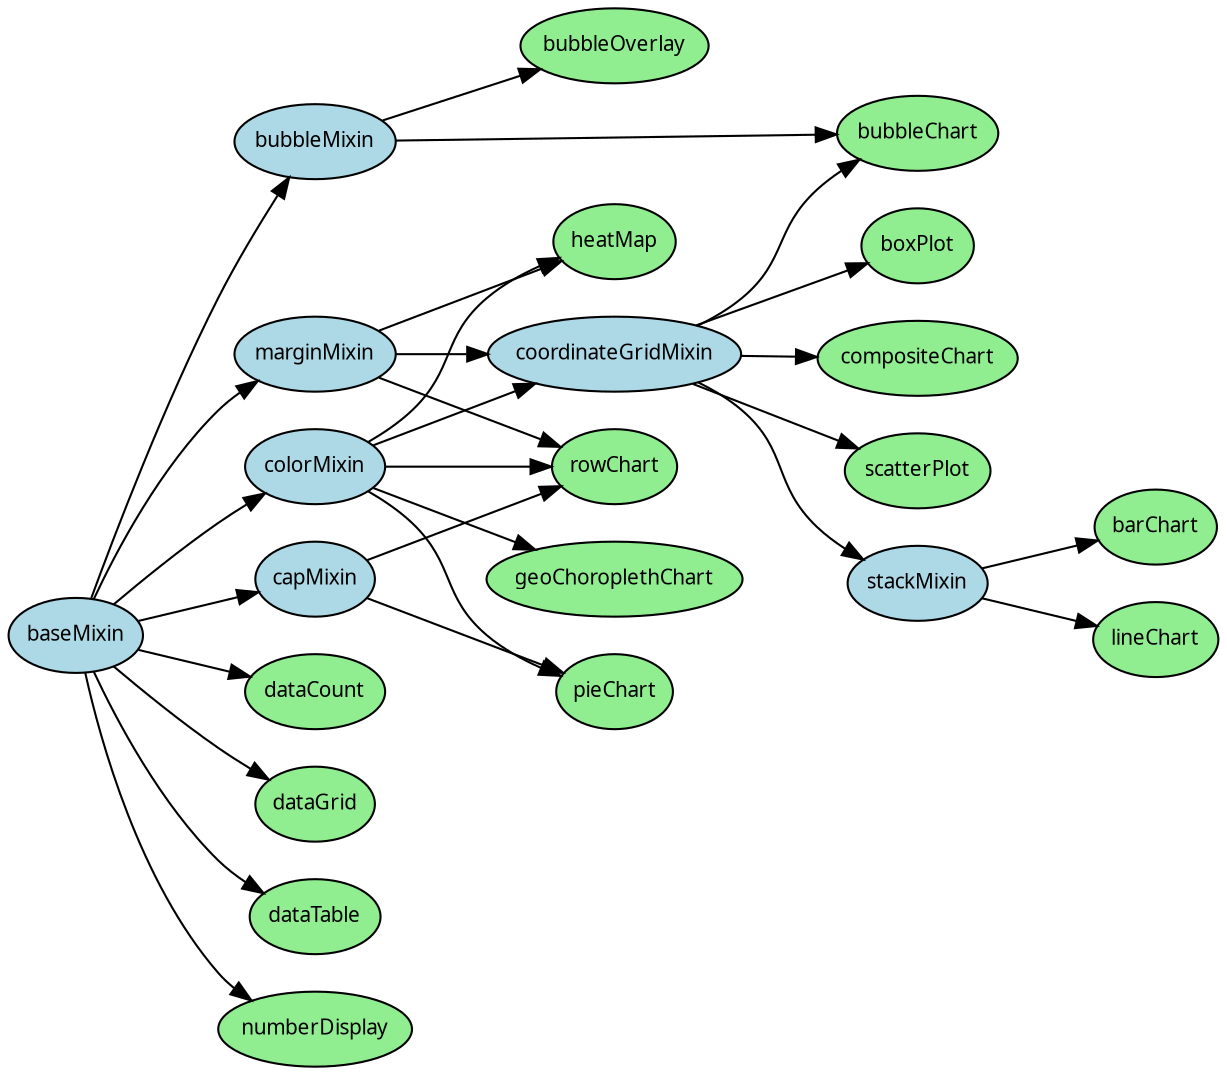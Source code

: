 digraph dcHierarchy {
graph [rankdir=LR, ranksep=0.5]
node [fontname="sans-serif", fontsize=10, margin="0.05,0.05"]
node [style=filled, fillcolor=lightgreen]
{ node [style=filled, fillcolor=lightblue] baseMixin colorMixin marginMixin bubbleMixin coordinateGridMixin stackMixin capMixin }
colorMixin -> coordinateGridMixin
marginMixin -> coordinateGridMixin
coordinateGridMixin -> stackMixin
stackMixin -> barChart
coordinateGridMixin -> boxPlot
coordinateGridMixin -> bubbleChart
bubbleMixin -> bubbleChart
baseMixin -> bubbleMixin
bubbleMixin -> bubbleOverlay
coordinateGridMixin -> compositeChart
baseMixin -> dataCount
baseMixin -> dataGrid
baseMixin -> dataTable
baseMixin -> colorMixin
colorMixin -> geoChoroplethChart
baseMixin -> marginMixin
marginMixin -> heatMap
colorMixin -> heatMap
stackMixin -> lineChart
baseMixin -> numberDisplay
colorMixin -> pieChart
baseMixin -> capMixin
capMixin -> pieChart
capMixin -> rowChart
marginMixin -> rowChart
colorMixin -> rowChart
coordinateGridMixin -> scatterPlot
}
